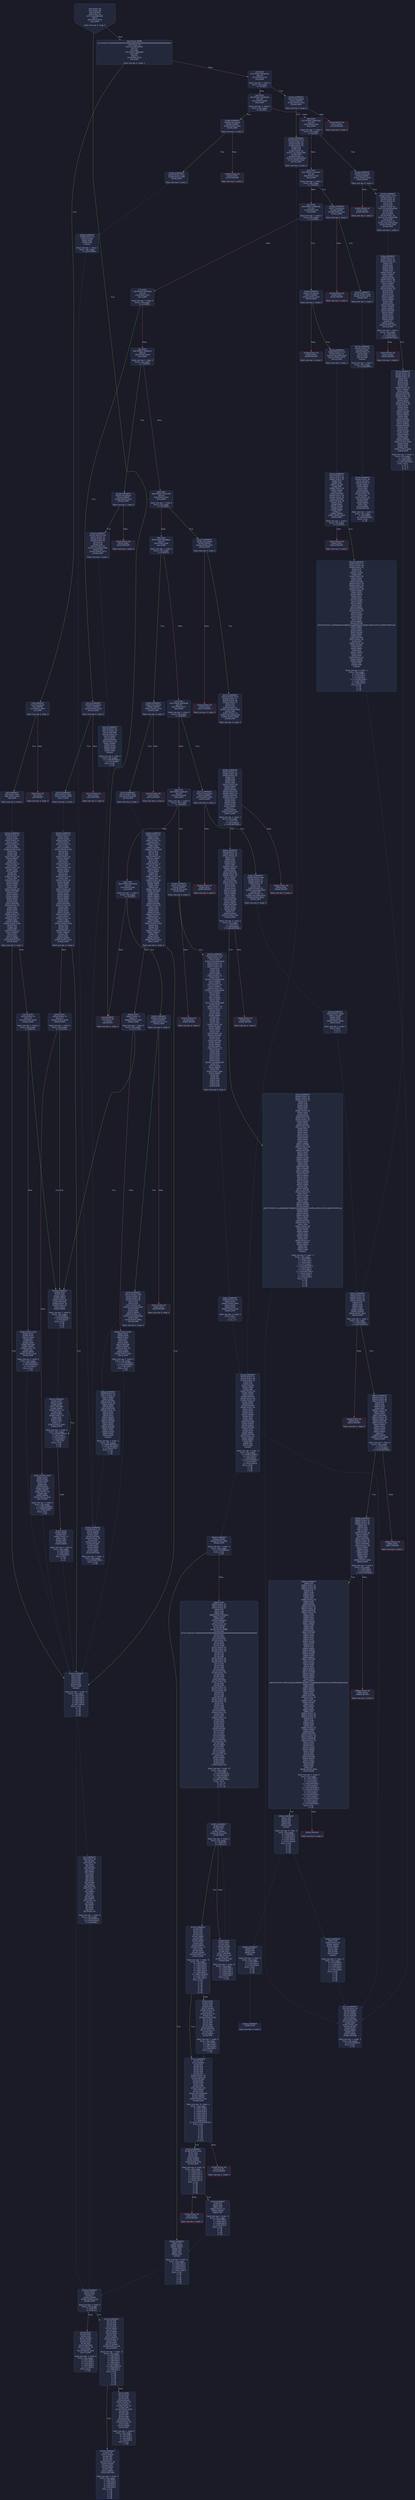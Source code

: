 digraph G {
    node [shape=box, style="filled, rounded", color="#565f89", fontcolor="#c0caf5", fontname="Helvetica", fillcolor="#24283b"];
    edge [color="#414868", fontcolor="#c0caf5", fontname="Helvetica"];
    bgcolor="#1a1b26";
    0 [ label = "[00] PUSH1 60
[02] PUSH1 40
[04] MSTORE
[05] PUSH1 04
[07] CALLDATASIZE
[08] LT
[09] PUSH2 00c4
[0c] JUMPI

Stack size req: 0, sizeΔ: 0
" shape = invhouse]
    1 [ label = "[0d] PUSH4 ffffffff
[12] PUSH29 0100000000000000000000000000000000000000000000000000000000
[30] PUSH1 00
[32] CALLDATALOAD
[33] DIV
[34] AND
[35] PUSH4 06fdde03
[3a] DUP2
[3b] EQ
[3c] PUSH2 00c9
[3f] JUMPI

Stack size req: 0, sizeΔ: 1
"]
    2 [ label = "[40] DUP1
[41] PUSH4 095ea7b3
[46] EQ
[47] PUSH2 0153
[4a] JUMPI

Stack size req: 1, sizeΔ: 0
Entry->Op usage:
	0->70:EQ:1
"]
    3 [ label = "[4b] DUP1
[4c] PUSH4 18160ddd
[51] EQ
[52] PUSH2 0189
[55] JUMPI

Stack size req: 1, sizeΔ: 0
Entry->Op usage:
	0->81:EQ:1
"]
    4 [ label = "[56] DUP1
[57] PUSH4 23b872dd
[5c] EQ
[5d] PUSH2 01ae
[60] JUMPI

Stack size req: 1, sizeΔ: 0
Entry->Op usage:
	0->92:EQ:1
"]
    5 [ label = "[61] DUP1
[62] PUSH4 313ce567
[67] EQ
[68] PUSH2 01d6
[6b] JUMPI

Stack size req: 1, sizeΔ: 0
Entry->Op usage:
	0->103:EQ:1
"]
    6 [ label = "[6c] DUP1
[6d] PUSH4 42966c68
[72] EQ
[73] PUSH2 01ff
[76] JUMPI

Stack size req: 1, sizeΔ: 0
Entry->Op usage:
	0->114:EQ:1
"]
    7 [ label = "[77] DUP1
[78] PUSH4 54fd4d50
[7d] EQ
[7e] PUSH2 0215
[81] JUMPI

Stack size req: 1, sizeΔ: 0
Entry->Op usage:
	0->125:EQ:1
"]
    8 [ label = "[82] DUP1
[83] PUSH4 70a08231
[88] EQ
[89] PUSH2 0228
[8c] JUMPI

Stack size req: 1, sizeΔ: 0
Entry->Op usage:
	0->136:EQ:1
"]
    9 [ label = "[8d] DUP1
[8e] PUSH4 79cc6790
[93] EQ
[94] PUSH2 0247
[97] JUMPI

Stack size req: 1, sizeΔ: 0
Entry->Op usage:
	0->147:EQ:1
"]
    10 [ label = "[98] DUP1
[99] PUSH4 95d89b41
[9e] EQ
[9f] PUSH2 0269
[a2] JUMPI

Stack size req: 1, sizeΔ: 0
Entry->Op usage:
	0->158:EQ:1
"]
    11 [ label = "[a3] DUP1
[a4] PUSH4 a9059cbb
[a9] EQ
[aa] PUSH2 027c
[ad] JUMPI

Stack size req: 1, sizeΔ: 0
Entry->Op usage:
	0->169:EQ:1
"]
    12 [ label = "[ae] DUP1
[af] PUSH4 cae9ca51
[b4] EQ
[b5] PUSH2 02a0
[b8] JUMPI

Stack size req: 1, sizeΔ: 0
Entry->Op usage:
	0->180:EQ:1
"]
    13 [ label = "[b9] DUP1
[ba] PUSH4 dd62ed3e
[bf] EQ
[c0] PUSH2 0305
[c3] JUMPI

Stack size req: 1, sizeΔ: 0
Entry->Op usage:
	0->191:EQ:1
"]
    14 [ label = "[c4] JUMPDEST
[c5] PUSH1 00
[c7] DUP1
[c8] REVERT

Stack size req: 0, sizeΔ: 0
" color = "red"]
    15 [ label = "[c9] JUMPDEST
[ca] CALLVALUE
[cb] ISZERO
[cc] PUSH2 00d4
[cf] JUMPI

Stack size req: 0, sizeΔ: 0
"]
    16 [ label = "[d0] PUSH1 00
[d2] DUP1
[d3] REVERT

Stack size req: 0, sizeΔ: 0
" color = "red"]
    17 [ label = "[d4] JUMPDEST
[d5] PUSH2 00dc
[d8] PUSH2 032a
[db] JUMP

Stack size req: 0, sizeΔ: 1
"]
    18 [ label = "[dc] JUMPDEST
[dd] PUSH1 40
[df] MLOAD
[e0] PUSH1 20
[e2] DUP1
[e3] DUP3
[e4] MSTORE
[e5] DUP2
[e6] SWAP1
[e7] DUP2
[e8] ADD
[e9] DUP4
[ea] DUP2
[eb] DUP2
[ec] MLOAD
[ed] DUP2
[ee] MSTORE
[ef] PUSH1 20
[f1] ADD
[f2] SWAP2
[f3] POP
[f4] DUP1
[f5] MLOAD
[f6] SWAP1
[f7] PUSH1 20
[f9] ADD
[fa] SWAP1
[fb] DUP1
[fc] DUP4
[fd] DUP4
[fe] PUSH1 00

Stack size req: 1, sizeΔ: 9
Entry->Op usage:
	0->236:MLOAD:0
	0->245:MLOAD:0
	0->249:ADD:1
"]
    19 [ label = "[0100] JUMPDEST
[0101] DUP4
[0102] DUP2
[0103] LT
[0104] ISZERO
[0105] PUSH2 0118
[0108] JUMPI

Stack size req: 4, sizeΔ: 0
Entry->Op usage:
	0->259:LT:0
	3->259:LT:1
"]
    20 [ label = "[0109] DUP1
[010a] DUP3
[010b] ADD
[010c] MLOAD
[010d] DUP4
[010e] DUP3
[010f] ADD
[0110] MSTORE
[0111] PUSH1 20
[0113] ADD
[0114] PUSH2 0100
[0117] JUMP

Stack size req: 3, sizeΔ: 0
Entry->Op usage:
	0->267:ADD:1
	0->271:ADD:0
	0->275:ADD:1
	1->267:ADD:0
	2->271:ADD:1
Entry->Exit:
	0->😵
"]
    21 [ label = "[0118] JUMPDEST
[0119] POP
[011a] POP
[011b] POP
[011c] POP
[011d] SWAP1
[011e] POP
[011f] SWAP1
[0120] DUP2
[0121] ADD
[0122] SWAP1
[0123] PUSH1 1f
[0125] AND
[0126] DUP1
[0127] ISZERO
[0128] PUSH2 0145
[012b] JUMPI

Stack size req: 7, sizeΔ: -5
Entry->Op usage:
	0->281:POP:0
	1->282:POP:0
	2->283:POP:0
	3->284:POP:0
	4->289:ADD:0
	4->293:AND:1
	4->295:ISZERO:0
	5->286:POP:0
	6->289:ADD:1
Entry->Exit:
	0->😵
	1->😵
	2->😵
	3->😵
	4->0
	5->😵
	6->😵
"]
    22 [ label = "[012c] DUP1
[012d] DUP3
[012e] SUB
[012f] DUP1
[0130] MLOAD
[0131] PUSH1 01
[0133] DUP4
[0134] PUSH1 20
[0136] SUB
[0137] PUSH2 0100
[013a] EXP
[013b] SUB
[013c] NOT
[013d] AND
[013e] DUP2
[013f] MSTORE
[0140] PUSH1 20
[0142] ADD
[0143] SWAP2
[0144] POP

Stack size req: 2, sizeΔ: 0
Entry->Op usage:
	0->302:SUB:1
	0->310:SUB:1
	1->302:SUB:0
	1->324:POP:0
Entry->Exit:
	1->😵
"]
    23 [ label = "[0145] JUMPDEST
[0146] POP
[0147] SWAP3
[0148] POP
[0149] POP
[014a] POP
[014b] PUSH1 40
[014d] MLOAD
[014e] DUP1
[014f] SWAP2
[0150] SUB
[0151] SWAP1
[0152] RETURN

Stack size req: 5, sizeΔ: -5
Entry->Op usage:
	0->326:POP:0
	1->336:SUB:0
	2->329:POP:0
	3->330:POP:0
	4->328:POP:0
Entry->Exit:
	0->😵
	1->😵
	2->😵
	3->😵
	4->😵
" color = "darkblue"]
    24 [ label = "[0153] JUMPDEST
[0154] CALLVALUE
[0155] ISZERO
[0156] PUSH2 015e
[0159] JUMPI

Stack size req: 0, sizeΔ: 0
"]
    25 [ label = "[015a] PUSH1 00
[015c] DUP1
[015d] REVERT

Stack size req: 0, sizeΔ: 0
" color = "red"]
    26 [ label = "[015e] JUMPDEST
[015f] PUSH2 0175
[0162] PUSH1 01
[0164] PUSH1 a0
[0166] PUSH1 02
[0168] EXP
[0169] SUB
[016a] PUSH1 04
[016c] CALLDATALOAD
[016d] AND
[016e] PUSH1 24
[0170] CALLDATALOAD
[0171] PUSH2 03c8
[0174] JUMP

Stack size req: 0, sizeΔ: 3
"]
    27 [ label = "[0175] JUMPDEST
[0176] PUSH1 40
[0178] MLOAD
[0179] SWAP1
[017a] ISZERO
[017b] ISZERO
[017c] DUP2
[017d] MSTORE
[017e] PUSH1 20
[0180] ADD
[0181] PUSH1 40
[0183] MLOAD
[0184] DUP1
[0185] SWAP2
[0186] SUB
[0187] SWAP1
[0188] RETURN

Stack size req: 1, sizeΔ: -1
Entry->Op usage:
	0->378:ISZERO:0
Entry->Exit:
	0->😵
" color = "darkblue"]
    28 [ label = "[0189] JUMPDEST
[018a] CALLVALUE
[018b] ISZERO
[018c] PUSH2 0194
[018f] JUMPI

Stack size req: 0, sizeΔ: 0
"]
    29 [ label = "[0190] PUSH1 00
[0192] DUP1
[0193] REVERT

Stack size req: 0, sizeΔ: 0
" color = "red"]
    30 [ label = "[0194] JUMPDEST
[0195] PUSH2 019c
[0198] PUSH2 03f8
[019b] JUMP

Stack size req: 0, sizeΔ: 1
"]
    31 [ label = "[019c] JUMPDEST
[019d] PUSH1 40
[019f] MLOAD
[01a0] SWAP1
[01a1] DUP2
[01a2] MSTORE
[01a3] PUSH1 20
[01a5] ADD
[01a6] PUSH1 40
[01a8] MLOAD
[01a9] DUP1
[01aa] SWAP2
[01ab] SUB
[01ac] SWAP1
[01ad] RETURN

Stack size req: 1, sizeΔ: -1
Entry->Op usage:
	0->418:MSTORE:1
Entry->Exit:
	0->😵
" color = "darkblue"]
    32 [ label = "[01ae] JUMPDEST
[01af] CALLVALUE
[01b0] ISZERO
[01b1] PUSH2 01b9
[01b4] JUMPI

Stack size req: 0, sizeΔ: 0
"]
    33 [ label = "[01b5] PUSH1 00
[01b7] DUP1
[01b8] REVERT

Stack size req: 0, sizeΔ: 0
" color = "red"]
    34 [ label = "[01b9] JUMPDEST
[01ba] PUSH2 0175
[01bd] PUSH1 01
[01bf] PUSH1 a0
[01c1] PUSH1 02
[01c3] EXP
[01c4] SUB
[01c5] PUSH1 04
[01c7] CALLDATALOAD
[01c8] DUP2
[01c9] AND
[01ca] SWAP1
[01cb] PUSH1 24
[01cd] CALLDATALOAD
[01ce] AND
[01cf] PUSH1 44
[01d1] CALLDATALOAD
[01d2] PUSH2 03fe
[01d5] JUMP

Stack size req: 0, sizeΔ: 4
"]
    35 [ label = "[01d6] JUMPDEST
[01d7] CALLVALUE
[01d8] ISZERO
[01d9] PUSH2 01e1
[01dc] JUMPI

Stack size req: 0, sizeΔ: 0
"]
    36 [ label = "[01dd] PUSH1 00
[01df] DUP1
[01e0] REVERT

Stack size req: 0, sizeΔ: 0
" color = "red"]
    37 [ label = "[01e1] JUMPDEST
[01e2] PUSH2 01e9
[01e5] PUSH2 0475
[01e8] JUMP

Stack size req: 0, sizeΔ: 1
"]
    38 [ label = "[01e9] JUMPDEST
[01ea] PUSH1 40
[01ec] MLOAD
[01ed] PUSH1 ff
[01ef] SWAP1
[01f0] SWAP2
[01f1] AND
[01f2] DUP2
[01f3] MSTORE
[01f4] PUSH1 20
[01f6] ADD
[01f7] PUSH1 40
[01f9] MLOAD
[01fa] DUP1
[01fb] SWAP2
[01fc] SUB
[01fd] SWAP1
[01fe] RETURN

Stack size req: 1, sizeΔ: -1
Entry->Op usage:
	0->497:AND:0
	0->499:MSTORE:1
Entry->Exit:
	0->😵
" color = "darkblue"]
    39 [ label = "[01ff] JUMPDEST
[0200] CALLVALUE
[0201] ISZERO
[0202] PUSH2 020a
[0205] JUMPI

Stack size req: 0, sizeΔ: 0
"]
    40 [ label = "[0206] PUSH1 00
[0208] DUP1
[0209] REVERT

Stack size req: 0, sizeΔ: 0
" color = "red"]
    41 [ label = "[020a] JUMPDEST
[020b] PUSH2 0175
[020e] PUSH1 04
[0210] CALLDATALOAD
[0211] PUSH2 047e
[0214] JUMP

Stack size req: 0, sizeΔ: 2
"]
    42 [ label = "[0215] JUMPDEST
[0216] CALLVALUE
[0217] ISZERO
[0218] PUSH2 0220
[021b] JUMPI

Stack size req: 0, sizeΔ: 0
"]
    43 [ label = "[021c] PUSH1 00
[021e] DUP1
[021f] REVERT

Stack size req: 0, sizeΔ: 0
" color = "red"]
    44 [ label = "[0220] JUMPDEST
[0221] PUSH2 00dc
[0224] PUSH2 0509
[0227] JUMP

Stack size req: 0, sizeΔ: 1
"]
    45 [ label = "[0228] JUMPDEST
[0229] CALLVALUE
[022a] ISZERO
[022b] PUSH2 0233
[022e] JUMPI

Stack size req: 0, sizeΔ: 0
"]
    46 [ label = "[022f] PUSH1 00
[0231] DUP1
[0232] REVERT

Stack size req: 0, sizeΔ: 0
" color = "red"]
    47 [ label = "[0233] JUMPDEST
[0234] PUSH2 019c
[0237] PUSH1 01
[0239] PUSH1 a0
[023b] PUSH1 02
[023d] EXP
[023e] SUB
[023f] PUSH1 04
[0241] CALLDATALOAD
[0242] AND
[0243] PUSH2 0574
[0246] JUMP

Stack size req: 0, sizeΔ: 2
"]
    48 [ label = "[0247] JUMPDEST
[0248] CALLVALUE
[0249] ISZERO
[024a] PUSH2 0252
[024d] JUMPI

Stack size req: 0, sizeΔ: 0
"]
    49 [ label = "[024e] PUSH1 00
[0250] DUP1
[0251] REVERT

Stack size req: 0, sizeΔ: 0
" color = "red"]
    50 [ label = "[0252] JUMPDEST
[0253] PUSH2 0175
[0256] PUSH1 01
[0258] PUSH1 a0
[025a] PUSH1 02
[025c] EXP
[025d] SUB
[025e] PUSH1 04
[0260] CALLDATALOAD
[0261] AND
[0262] PUSH1 24
[0264] CALLDATALOAD
[0265] PUSH2 0586
[0268] JUMP

Stack size req: 0, sizeΔ: 3
"]
    51 [ label = "[0269] JUMPDEST
[026a] CALLVALUE
[026b] ISZERO
[026c] PUSH2 0274
[026f] JUMPI

Stack size req: 0, sizeΔ: 0
"]
    52 [ label = "[0270] PUSH1 00
[0272] DUP1
[0273] REVERT

Stack size req: 0, sizeΔ: 0
" color = "red"]
    53 [ label = "[0274] JUMPDEST
[0275] PUSH2 00dc
[0278] PUSH2 0662
[027b] JUMP

Stack size req: 0, sizeΔ: 1
"]
    54 [ label = "[027c] JUMPDEST
[027d] CALLVALUE
[027e] ISZERO
[027f] PUSH2 0287
[0282] JUMPI

Stack size req: 0, sizeΔ: 0
"]
    55 [ label = "[0283] PUSH1 00
[0285] DUP1
[0286] REVERT

Stack size req: 0, sizeΔ: 0
" color = "red"]
    56 [ label = "[0287] JUMPDEST
[0288] PUSH2 029e
[028b] PUSH1 01
[028d] PUSH1 a0
[028f] PUSH1 02
[0291] EXP
[0292] SUB
[0293] PUSH1 04
[0295] CALLDATALOAD
[0296] AND
[0297] PUSH1 24
[0299] CALLDATALOAD
[029a] PUSH2 06cd
[029d] JUMP

Stack size req: 0, sizeΔ: 3
"]
    57 [ label = "[029e] JUMPDEST
[029f] STOP

Stack size req: 0, sizeΔ: 0
" color = "darkblue"]
    58 [ label = "[02a0] JUMPDEST
[02a1] CALLVALUE
[02a2] ISZERO
[02a3] PUSH2 02ab
[02a6] JUMPI

Stack size req: 0, sizeΔ: 0
"]
    59 [ label = "[02a7] PUSH1 00
[02a9] DUP1
[02aa] REVERT

Stack size req: 0, sizeΔ: 0
" color = "red"]
    60 [ label = "[02ab] JUMPDEST
[02ac] PUSH2 0175
[02af] PUSH1 04
[02b1] DUP1
[02b2] CALLDATALOAD
[02b3] PUSH1 01
[02b5] PUSH1 a0
[02b7] PUSH1 02
[02b9] EXP
[02ba] SUB
[02bb] AND
[02bc] SWAP1
[02bd] PUSH1 24
[02bf] DUP1
[02c0] CALLDATALOAD
[02c1] SWAP2
[02c2] SWAP1
[02c3] PUSH1 64
[02c5] SWAP1
[02c6] PUSH1 44
[02c8] CALLDATALOAD
[02c9] SWAP1
[02ca] DUP2
[02cb] ADD
[02cc] SWAP1
[02cd] DUP4
[02ce] ADD
[02cf] CALLDATALOAD
[02d0] DUP1
[02d1] PUSH1 20
[02d3] PUSH1 1f
[02d5] DUP3
[02d6] ADD
[02d7] DUP2
[02d8] SWAP1
[02d9] DIV
[02da] DUP2
[02db] MUL
[02dc] ADD
[02dd] PUSH1 40
[02df] MLOAD
[02e0] SWAP1
[02e1] DUP2
[02e2] ADD
[02e3] PUSH1 40
[02e5] MSTORE
[02e6] DUP2
[02e7] DUP2
[02e8] MSTORE
[02e9] SWAP3
[02ea] SWAP2
[02eb] SWAP1
[02ec] PUSH1 20
[02ee] DUP5
[02ef] ADD
[02f0] DUP4
[02f1] DUP4
[02f2] DUP1
[02f3] DUP3
[02f4] DUP5
[02f5] CALLDATACOPY
[02f6] POP
[02f7] SWAP5
[02f8] SWAP7
[02f9] POP
[02fa] PUSH2 06dc
[02fd] SWAP6
[02fe] POP
[02ff] POP
[0300] POP
[0301] POP
[0302] POP
[0303] POP
[0304] JUMP

Stack size req: 0, sizeΔ: 4
"]
    61 [ label = "[0305] JUMPDEST
[0306] CALLVALUE
[0307] ISZERO
[0308] PUSH2 0310
[030b] JUMPI

Stack size req: 0, sizeΔ: 0
"]
    62 [ label = "[030c] PUSH1 00
[030e] DUP1
[030f] REVERT

Stack size req: 0, sizeΔ: 0
" color = "red"]
    63 [ label = "[0310] JUMPDEST
[0311] PUSH2 019c
[0314] PUSH1 01
[0316] PUSH1 a0
[0318] PUSH1 02
[031a] EXP
[031b] SUB
[031c] PUSH1 04
[031e] CALLDATALOAD
[031f] DUP2
[0320] AND
[0321] SWAP1
[0322] PUSH1 24
[0324] CALLDATALOAD
[0325] AND
[0326] PUSH2 080e
[0329] JUMP

Stack size req: 0, sizeΔ: 3
"]
    64 [ label = "[032a] JUMPDEST
[032b] PUSH1 00
[032d] DUP1
[032e] SLOAD
[032f] PUSH1 01
[0331] DUP2
[0332] PUSH1 01
[0334] AND
[0335] ISZERO
[0336] PUSH2 0100
[0339] MUL
[033a] SUB
[033b] AND
[033c] PUSH1 02
[033e] SWAP1
[033f] DIV
[0340] DUP1
[0341] PUSH1 1f
[0343] ADD
[0344] PUSH1 20
[0346] DUP1
[0347] SWAP2
[0348] DIV
[0349] MUL
[034a] PUSH1 20
[034c] ADD
[034d] PUSH1 40
[034f] MLOAD
[0350] SWAP1
[0351] DUP2
[0352] ADD
[0353] PUSH1 40
[0355] MSTORE
[0356] DUP1
[0357] SWAP3
[0358] SWAP2
[0359] SWAP1
[035a] DUP2
[035b] DUP2
[035c] MSTORE
[035d] PUSH1 20
[035f] ADD
[0360] DUP3
[0361] DUP1
[0362] SLOAD
[0363] PUSH1 01
[0365] DUP2
[0366] PUSH1 01
[0368] AND
[0369] ISZERO
[036a] PUSH2 0100
[036d] MUL
[036e] SUB
[036f] AND
[0370] PUSH1 02
[0372] SWAP1
[0373] DIV
[0374] DUP1
[0375] ISZERO
[0376] PUSH2 03c0
[0379] JUMPI

Stack size req: 0, sizeΔ: 6
"]
    65 [ label = "[037a] DUP1
[037b] PUSH1 1f
[037d] LT
[037e] PUSH2 0395
[0381] JUMPI

Stack size req: 1, sizeΔ: 0
Entry->Op usage:
	0->893:LT:1
"]
    66 [ label = "[0382] PUSH2 0100
[0385] DUP1
[0386] DUP4
[0387] SLOAD
[0388] DIV
[0389] MUL
[038a] DUP4
[038b] MSTORE
[038c] SWAP2
[038d] PUSH1 20
[038f] ADD
[0390] SWAP2
[0391] PUSH2 03c0
[0394] JUMP

Stack size req: 3, sizeΔ: 0
Entry->Op usage:
	1->903:SLOAD:0
	2->907:MSTORE:0
	2->911:ADD:1
Entry->Exit:
	2->😵
"]
    67 [ label = "[0395] JUMPDEST
[0396] DUP3
[0397] ADD
[0398] SWAP2
[0399] SWAP1
[039a] PUSH1 00
[039c] MSTORE
[039d] PUSH1 20
[039f] PUSH1 00
[03a1] SHA3
[03a2] SWAP1

Stack size req: 3, sizeΔ: 0
Entry->Op usage:
	0->919:ADD:1
	1->924:MSTORE:1
	2->919:ADD:0
Entry->Exit:
	0->😵
	1->😵
	2->0
"]
    68 [ label = "[03a3] JUMPDEST
[03a4] DUP2
[03a5] SLOAD
[03a6] DUP2
[03a7] MSTORE
[03a8] SWAP1
[03a9] PUSH1 01
[03ab] ADD
[03ac] SWAP1
[03ad] PUSH1 20
[03af] ADD
[03b0] DUP1
[03b1] DUP4
[03b2] GT
[03b3] PUSH2 03a3
[03b6] JUMPI

Stack size req: 3, sizeΔ: 0
Entry->Op usage:
	0->935:MSTORE:0
	0->943:ADD:1
	1->933:SLOAD:0
	1->939:ADD:1
	2->946:GT:0
Entry->Exit:
	0->😵
	1->😵
"]
    69 [ label = "[03b7] DUP3
[03b8] SWAP1
[03b9] SUB
[03ba] PUSH1 1f
[03bc] AND
[03bd] DUP3
[03be] ADD
[03bf] SWAP2

Stack size req: 3, sizeΔ: 0
Entry->Op usage:
	0->953:SUB:0
	2->953:SUB:1
	2->958:ADD:0
Entry->Exit:
	0->😵
	2->0
"]
    70 [ label = "[03c0] JUMPDEST
[03c1] POP
[03c2] POP
[03c3] POP
[03c4] POP
[03c5] POP
[03c6] DUP2
[03c7] JUMP
Indirect!

Stack size req: 7, sizeΔ: -5
Entry->Op usage:
	0->961:POP:0
	1->962:POP:0
	2->963:POP:0
	3->964:POP:0
	4->965:POP:0
	6->967:JUMP:0
Entry->Exit:
	0->😵
	1->😵
	2->😵
	3->😵
	4->😵
" color = "teal"]
    71 [ label = "[03c8] JUMPDEST
[03c9] PUSH1 01
[03cb] PUSH1 a0
[03cd] PUSH1 02
[03cf] EXP
[03d0] SUB
[03d1] CALLER
[03d2] DUP2
[03d3] AND
[03d4] PUSH1 00
[03d6] SWAP1
[03d7] DUP2
[03d8] MSTORE
[03d9] PUSH1 06
[03db] PUSH1 20
[03dd] SWAP1
[03de] DUP2
[03df] MSTORE
[03e0] PUSH1 40
[03e2] DUP1
[03e3] DUP4
[03e4] SHA3
[03e5] SWAP4
[03e6] DUP7
[03e7] AND
[03e8] DUP4
[03e9] MSTORE
[03ea] SWAP3
[03eb] SWAP1
[03ec] MSTORE
[03ed] SHA3
[03ee] DUP2
[03ef] SWAP1
[03f0] SSTORE
[03f1] PUSH1 01
[03f3] SWAP3
[03f4] SWAP2
[03f5] POP
[03f6] POP
[03f7] JUMP
Indirect!

Stack size req: 3, sizeΔ: -2
Entry->Op usage:
	0->1008:SSTORE:1
	0->1014:POP:0
	1->999:AND:0
	1->1001:MSTORE:1
	1->1013:POP:0
	2->1015:JUMP:0
Entry->Exit:
	0->😵
	1->😵
	2->😵
" color = "teal"]
    72 [ label = "[03f8] JUMPDEST
[03f9] PUSH1 04
[03fb] SLOAD
[03fc] DUP2
[03fd] JUMP
Indirect!

Stack size req: 1, sizeΔ: 1
Entry->Op usage:
	0->1021:JUMP:0
" color = "teal"]
    73 [ label = "[03fe] JUMPDEST
[03ff] PUSH1 01
[0401] PUSH1 a0
[0403] PUSH1 02
[0405] EXP
[0406] SUB
[0407] DUP1
[0408] DUP5
[0409] AND
[040a] PUSH1 00
[040c] SWAP1
[040d] DUP2
[040e] MSTORE
[040f] PUSH1 06
[0411] PUSH1 20
[0413] SWAP1
[0414] DUP2
[0415] MSTORE
[0416] PUSH1 40
[0418] DUP1
[0419] DUP4
[041a] SHA3
[041b] CALLER
[041c] SWAP1
[041d] SWAP5
[041e] AND
[041f] DUP4
[0420] MSTORE
[0421] SWAP3
[0422] SWAP1
[0423] MSTORE
[0424] SWAP1
[0425] DUP2
[0426] SHA3
[0427] SLOAD
[0428] DUP3
[0429] GT
[042a] ISZERO
[042b] PUSH2 0433
[042e] JUMPI

Stack size req: 3, sizeΔ: 1
Entry->Op usage:
	0->1065:GT:0
	2->1033:AND:0
	2->1038:MSTORE:1
"]
    74 [ label = "[042f] PUSH1 00
[0431] DUP1
[0432] REVERT

Stack size req: 0, sizeΔ: 0
" color = "red"]
    75 [ label = "[0433] JUMPDEST
[0434] PUSH1 01
[0436] PUSH1 a0
[0438] PUSH1 02
[043a] EXP
[043b] SUB
[043c] DUP1
[043d] DUP6
[043e] AND
[043f] PUSH1 00
[0441] SWAP1
[0442] DUP2
[0443] MSTORE
[0444] PUSH1 06
[0446] PUSH1 20
[0448] SWAP1
[0449] DUP2
[044a] MSTORE
[044b] PUSH1 40
[044d] DUP1
[044e] DUP4
[044f] SHA3
[0450] CALLER
[0451] SWAP1
[0452] SWAP5
[0453] AND
[0454] DUP4
[0455] MSTORE
[0456] SWAP3
[0457] SWAP1
[0458] MSTORE
[0459] SHA3
[045a] DUP1
[045b] SLOAD
[045c] DUP4
[045d] SWAP1
[045e] SUB
[045f] SWAP1
[0460] SSTORE
[0461] PUSH2 046b
[0464] DUP5
[0465] DUP5
[0466] DUP5
[0467] PUSH2 082b
[046a] JUMP

Stack size req: 4, sizeΔ: 4
Entry->Op usage:
	1->1118:SUB:1
	3->1086:AND:0
	3->1091:MSTORE:1
Entry->Exit:
	1->0, 5
	2->1, 6
	3->2, 7
"]
    76 [ label = "[046b] JUMPDEST
[046c] POP
[046d] PUSH1 01
[046f] SWAP4
[0470] SWAP3
[0471] POP
[0472] POP
[0473] POP
[0474] JUMP
Indirect!

Stack size req: 5, sizeΔ: -4
Entry->Op usage:
	0->1132:POP:0
	1->1138:POP:0
	2->1139:POP:0
	3->1137:POP:0
	4->1140:JUMP:0
Entry->Exit:
	0->😵
	1->😵
	2->😵
	3->😵
	4->😵
" color = "teal"]
    77 [ label = "[0475] JUMPDEST
[0476] PUSH1 03
[0478] SLOAD
[0479] PUSH1 ff
[047b] AND
[047c] DUP2
[047d] JUMP
Indirect!

Stack size req: 1, sizeΔ: 1
Entry->Op usage:
	0->1149:JUMP:0
" color = "teal"]
    78 [ label = "[047e] JUMPDEST
[047f] PUSH1 01
[0481] PUSH1 a0
[0483] PUSH1 02
[0485] EXP
[0486] SUB
[0487] CALLER
[0488] AND
[0489] PUSH1 00
[048b] SWAP1
[048c] DUP2
[048d] MSTORE
[048e] PUSH1 05
[0490] PUSH1 20
[0492] MSTORE
[0493] PUSH1 40
[0495] DUP2
[0496] SHA3
[0497] SLOAD
[0498] DUP3
[0499] SWAP1
[049a] LT
[049b] ISZERO
[049c] PUSH2 04a4
[049f] JUMPI

Stack size req: 1, sizeΔ: 1
Entry->Op usage:
	0->1178:LT:1
"]
    79 [ label = "[04a0] PUSH1 00
[04a2] DUP1
[04a3] REVERT

Stack size req: 0, sizeΔ: 0
" color = "red"]
    80 [ label = "[04a4] JUMPDEST
[04a5] PUSH1 01
[04a7] PUSH1 a0
[04a9] PUSH1 02
[04ab] EXP
[04ac] SUB
[04ad] CALLER
[04ae] AND
[04af] PUSH1 00
[04b1] DUP2
[04b2] DUP2
[04b3] MSTORE
[04b4] PUSH1 05
[04b6] PUSH1 20
[04b8] MSTORE
[04b9] PUSH1 40
[04bb] SWAP1
[04bc] DUP2
[04bd] SWAP1
[04be] SHA3
[04bf] DUP1
[04c0] SLOAD
[04c1] DUP6
[04c2] SWAP1
[04c3] SUB
[04c4] SWAP1
[04c5] SSTORE
[04c6] PUSH1 04
[04c8] DUP1
[04c9] SLOAD
[04ca] DUP6
[04cb] SWAP1
[04cc] SUB
[04cd] SWAP1
[04ce] SSTORE
[04cf] PUSH32 cc16f5dbb4873280815c1ee09dbd06736cffcc184412cf7a71a0fdb75d397ca5
[04f0] SWAP1
[04f1] DUP5
[04f2] SWAP1
[04f3] MLOAD
[04f4] SWAP1
[04f5] DUP2
[04f6] MSTORE
[04f7] PUSH1 20
[04f9] ADD
[04fa] PUSH1 40
[04fc] MLOAD
[04fd] DUP1
[04fe] SWAP2
[04ff] SUB
[0500] SWAP1
[0501] LOG2
[0502] POP
[0503] PUSH1 01
[0505] SWAP2
[0506] SWAP1
[0507] POP
[0508] JUMP
Indirect!

Stack size req: 3, sizeΔ: -2
Entry->Op usage:
	0->1282:POP:0
	1->1219:SUB:1
	1->1228:SUB:1
	1->1270:MSTORE:1
	1->1287:POP:0
	2->1288:JUMP:0
Entry->Exit:
	0->😵
	1->😵
	2->😵
" color = "teal"]
    81 [ label = "[0509] JUMPDEST
[050a] PUSH1 02
[050c] DUP1
[050d] SLOAD
[050e] PUSH1 01
[0510] DUP2
[0511] PUSH1 01
[0513] AND
[0514] ISZERO
[0515] PUSH2 0100
[0518] MUL
[0519] SUB
[051a] AND
[051b] PUSH1 02
[051d] SWAP1
[051e] DIV
[051f] DUP1
[0520] PUSH1 1f
[0522] ADD
[0523] PUSH1 20
[0525] DUP1
[0526] SWAP2
[0527] DIV
[0528] MUL
[0529] PUSH1 20
[052b] ADD
[052c] PUSH1 40
[052e] MLOAD
[052f] SWAP1
[0530] DUP2
[0531] ADD
[0532] PUSH1 40
[0534] MSTORE
[0535] DUP1
[0536] SWAP3
[0537] SWAP2
[0538] SWAP1
[0539] DUP2
[053a] DUP2
[053b] MSTORE
[053c] PUSH1 20
[053e] ADD
[053f] DUP3
[0540] DUP1
[0541] SLOAD
[0542] PUSH1 01
[0544] DUP2
[0545] PUSH1 01
[0547] AND
[0548] ISZERO
[0549] PUSH2 0100
[054c] MUL
[054d] SUB
[054e] AND
[054f] PUSH1 02
[0551] SWAP1
[0552] DIV
[0553] DUP1
[0554] ISZERO
[0555] PUSH2 03c0
[0558] JUMPI

Stack size req: 0, sizeΔ: 6
"]
    82 [ label = "[0559] DUP1
[055a] PUSH1 1f
[055c] LT
[055d] PUSH2 0395
[0560] JUMPI

Stack size req: 1, sizeΔ: 0
Entry->Op usage:
	0->1372:LT:1
"]
    83 [ label = "[0561] PUSH2 0100
[0564] DUP1
[0565] DUP4
[0566] SLOAD
[0567] DIV
[0568] MUL
[0569] DUP4
[056a] MSTORE
[056b] SWAP2
[056c] PUSH1 20
[056e] ADD
[056f] SWAP2
[0570] PUSH2 03c0
[0573] JUMP

Stack size req: 3, sizeΔ: 0
Entry->Op usage:
	1->1382:SLOAD:0
	2->1386:MSTORE:0
	2->1390:ADD:1
Entry->Exit:
	2->😵
"]
    84 [ label = "[0574] JUMPDEST
[0575] PUSH1 05
[0577] PUSH1 20
[0579] MSTORE
[057a] PUSH1 00
[057c] SWAP1
[057d] DUP2
[057e] MSTORE
[057f] PUSH1 40
[0581] SWAP1
[0582] SHA3
[0583] SLOAD
[0584] DUP2
[0585] JUMP
Indirect!

Stack size req: 2, sizeΔ: 0
Entry->Op usage:
	0->1406:MSTORE:1
	1->1413:JUMP:0
Entry->Exit:
	0->😵
" color = "teal"]
    85 [ label = "[0586] JUMPDEST
[0587] PUSH1 01
[0589] PUSH1 a0
[058b] PUSH1 02
[058d] EXP
[058e] SUB
[058f] DUP3
[0590] AND
[0591] PUSH1 00
[0593] SWAP1
[0594] DUP2
[0595] MSTORE
[0596] PUSH1 05
[0598] PUSH1 20
[059a] MSTORE
[059b] PUSH1 40
[059d] DUP2
[059e] SHA3
[059f] SLOAD
[05a0] DUP3
[05a1] SWAP1
[05a2] LT
[05a3] ISZERO
[05a4] PUSH2 05ac
[05a7] JUMPI

Stack size req: 2, sizeΔ: 1
Entry->Op usage:
	0->1442:LT:1
	1->1424:AND:0
	1->1429:MSTORE:1
"]
    86 [ label = "[05a8] PUSH1 00
[05aa] DUP1
[05ab] REVERT

Stack size req: 0, sizeΔ: 0
" color = "red"]
    87 [ label = "[05ac] JUMPDEST
[05ad] PUSH1 01
[05af] PUSH1 a0
[05b1] PUSH1 02
[05b3] EXP
[05b4] SUB
[05b5] DUP1
[05b6] DUP5
[05b7] AND
[05b8] PUSH1 00
[05ba] SWAP1
[05bb] DUP2
[05bc] MSTORE
[05bd] PUSH1 06
[05bf] PUSH1 20
[05c1] SWAP1
[05c2] DUP2
[05c3] MSTORE
[05c4] PUSH1 40
[05c6] DUP1
[05c7] DUP4
[05c8] SHA3
[05c9] CALLER
[05ca] SWAP1
[05cb] SWAP5
[05cc] AND
[05cd] DUP4
[05ce] MSTORE
[05cf] SWAP3
[05d0] SWAP1
[05d1] MSTORE
[05d2] SHA3
[05d3] SLOAD
[05d4] DUP3
[05d5] GT
[05d6] ISZERO
[05d7] PUSH2 05df
[05da] JUMPI

Stack size req: 3, sizeΔ: 0
Entry->Op usage:
	1->1493:GT:0
	2->1463:AND:0
	2->1468:MSTORE:1
"]
    88 [ label = "[05db] PUSH1 00
[05dd] DUP1
[05de] REVERT

Stack size req: 0, sizeΔ: 0
" color = "red"]
    89 [ label = "[05df] JUMPDEST
[05e0] PUSH1 01
[05e2] PUSH1 a0
[05e4] PUSH1 02
[05e6] EXP
[05e7] SUB
[05e8] DUP1
[05e9] DUP5
[05ea] AND
[05eb] PUSH1 00
[05ed] DUP2
[05ee] DUP2
[05ef] MSTORE
[05f0] PUSH1 05
[05f2] PUSH1 20
[05f4] SWAP1
[05f5] DUP2
[05f6] MSTORE
[05f7] PUSH1 40
[05f9] DUP1
[05fa] DUP4
[05fb] SHA3
[05fc] DUP1
[05fd] SLOAD
[05fe] DUP9
[05ff] SWAP1
[0600] SUB
[0601] SWAP1
[0602] SSTORE
[0603] PUSH1 06
[0605] DUP3
[0606] MSTORE
[0607] DUP1
[0608] DUP4
[0609] SHA3
[060a] CALLER
[060b] SWAP1
[060c] SWAP6
[060d] AND
[060e] DUP4
[060f] MSTORE
[0610] SWAP4
[0611] SWAP1
[0612] MSTORE
[0613] DUP3
[0614] SWAP1
[0615] SHA3
[0616] DUP1
[0617] SLOAD
[0618] DUP6
[0619] SWAP1
[061a] SUB
[061b] SWAP1
[061c] SSTORE
[061d] PUSH1 04
[061f] DUP1
[0620] SLOAD
[0621] DUP6
[0622] SWAP1
[0623] SUB
[0624] SWAP1
[0625] SSTORE
[0626] SWAP1
[0627] PUSH32 cc16f5dbb4873280815c1ee09dbd06736cffcc184412cf7a71a0fdb75d397ca5
[0648] SWAP1
[0649] DUP5
[064a] SWAP1
[064b] MLOAD
[064c] SWAP1
[064d] DUP2
[064e] MSTORE
[064f] PUSH1 20
[0651] ADD
[0652] PUSH1 40
[0654] MLOAD
[0655] DUP1
[0656] SWAP2
[0657] SUB
[0658] SWAP1
[0659] LOG2
[065a] POP
[065b] PUSH1 01
[065d] SWAP3
[065e] SWAP2
[065f] POP
[0660] POP
[0661] JUMP
Indirect!

Stack size req: 4, sizeΔ: -3
Entry->Op usage:
	0->1626:POP:0
	1->1536:SUB:1
	1->1562:SUB:1
	1->1571:SUB:1
	1->1614:MSTORE:1
	1->1632:POP:0
	2->1514:AND:0
	2->1519:MSTORE:1
	2->1625:LOG2:3
	2->1631:POP:0
	3->1633:JUMP:0
Entry->Exit:
	0->😵
	1->😵
	2->😵
	3->😵
" color = "teal"]
    90 [ label = "[0662] JUMPDEST
[0663] PUSH1 01
[0665] DUP1
[0666] SLOAD
[0667] PUSH1 01
[0669] DUP2
[066a] PUSH1 01
[066c] AND
[066d] ISZERO
[066e] PUSH2 0100
[0671] MUL
[0672] SUB
[0673] AND
[0674] PUSH1 02
[0676] SWAP1
[0677] DIV
[0678] DUP1
[0679] PUSH1 1f
[067b] ADD
[067c] PUSH1 20
[067e] DUP1
[067f] SWAP2
[0680] DIV
[0681] MUL
[0682] PUSH1 20
[0684] ADD
[0685] PUSH1 40
[0687] MLOAD
[0688] SWAP1
[0689] DUP2
[068a] ADD
[068b] PUSH1 40
[068d] MSTORE
[068e] DUP1
[068f] SWAP3
[0690] SWAP2
[0691] SWAP1
[0692] DUP2
[0693] DUP2
[0694] MSTORE
[0695] PUSH1 20
[0697] ADD
[0698] DUP3
[0699] DUP1
[069a] SLOAD
[069b] PUSH1 01
[069d] DUP2
[069e] PUSH1 01
[06a0] AND
[06a1] ISZERO
[06a2] PUSH2 0100
[06a5] MUL
[06a6] SUB
[06a7] AND
[06a8] PUSH1 02
[06aa] SWAP1
[06ab] DIV
[06ac] DUP1
[06ad] ISZERO
[06ae] PUSH2 03c0
[06b1] JUMPI

Stack size req: 0, sizeΔ: 6
"]
    91 [ label = "[06b2] DUP1
[06b3] PUSH1 1f
[06b5] LT
[06b6] PUSH2 0395
[06b9] JUMPI

Stack size req: 1, sizeΔ: 0
Entry->Op usage:
	0->1717:LT:1
"]
    92 [ label = "[06ba] PUSH2 0100
[06bd] DUP1
[06be] DUP4
[06bf] SLOAD
[06c0] DIV
[06c1] MUL
[06c2] DUP4
[06c3] MSTORE
[06c4] SWAP2
[06c5] PUSH1 20
[06c7] ADD
[06c8] SWAP2
[06c9] PUSH2 03c0
[06cc] JUMP

Stack size req: 3, sizeΔ: 0
Entry->Op usage:
	1->1727:SLOAD:0
	2->1731:MSTORE:0
	2->1735:ADD:1
Entry->Exit:
	2->😵
"]
    93 [ label = "[06cd] JUMPDEST
[06ce] PUSH2 06d8
[06d1] CALLER
[06d2] DUP4
[06d3] DUP4
[06d4] PUSH2 082b
[06d7] JUMP

Stack size req: 2, sizeΔ: 4
Entry->Exit:
	0->0, 4
	1->1, 5
"]
    94 [ label = "[06d8] JUMPDEST
[06d9] POP
[06da] POP
[06db] JUMP
Indirect!

Stack size req: 3, sizeΔ: -3
Entry->Op usage:
	0->1753:POP:0
	1->1754:POP:0
	2->1755:JUMP:0
Entry->Exit:
	0->😵
	1->😵
	2->😵
" color = "teal"]
    95 [ label = "[06dc] JUMPDEST
[06dd] PUSH1 00
[06df] DUP4
[06e0] PUSH2 06e9
[06e3] DUP2
[06e4] DUP6
[06e5] PUSH2 03c8
[06e8] JUMP

Stack size req: 3, sizeΔ: 5
Entry->Exit:
	1->0, 6
	2->1, 3, 7
"]
    96 [ label = "[06e9] JUMPDEST
[06ea] ISZERO
[06eb] PUSH2 0806
[06ee] JUMPI

Stack size req: 1, sizeΔ: -1
Entry->Op usage:
	0->1770:ISZERO:0
Entry->Exit:
	0->😵
"]
    97 [ label = "[06ef] DUP1
[06f0] PUSH1 01
[06f2] PUSH1 a0
[06f4] PUSH1 02
[06f6] EXP
[06f7] SUB
[06f8] AND
[06f9] PUSH4 8f4ffcb1
[06fe] CALLER
[06ff] DUP7
[0700] ADDRESS
[0701] DUP8
[0702] PUSH1 40
[0704] MLOAD
[0705] DUP6
[0706] PUSH4 ffffffff
[070b] AND
[070c] PUSH29 0100000000000000000000000000000000000000000000000000000000
[072a] MUL
[072b] DUP2
[072c] MSTORE
[072d] PUSH1 04
[072f] ADD
[0730] DUP1
[0731] DUP6
[0732] PUSH1 01
[0734] PUSH1 a0
[0736] PUSH1 02
[0738] EXP
[0739] SUB
[073a] AND
[073b] PUSH1 01
[073d] PUSH1 a0
[073f] PUSH1 02
[0741] EXP
[0742] SUB
[0743] AND
[0744] DUP2
[0745] MSTORE
[0746] PUSH1 20
[0748] ADD
[0749] DUP5
[074a] DUP2
[074b] MSTORE
[074c] PUSH1 20
[074e] ADD
[074f] DUP4
[0750] PUSH1 01
[0752] PUSH1 a0
[0754] PUSH1 02
[0756] EXP
[0757] SUB
[0758] AND
[0759] PUSH1 01
[075b] PUSH1 a0
[075d] PUSH1 02
[075f] EXP
[0760] SUB
[0761] AND
[0762] DUP2
[0763] MSTORE
[0764] PUSH1 20
[0766] ADD
[0767] DUP1
[0768] PUSH1 20
[076a] ADD
[076b] DUP3
[076c] DUP2
[076d] SUB
[076e] DUP3
[076f] MSTORE
[0770] DUP4
[0771] DUP2
[0772] DUP2
[0773] MLOAD
[0774] DUP2
[0775] MSTORE
[0776] PUSH1 20
[0778] ADD
[0779] SWAP2
[077a] POP
[077b] DUP1
[077c] MLOAD
[077d] SWAP1
[077e] PUSH1 20
[0780] ADD
[0781] SWAP1
[0782] DUP1
[0783] DUP4
[0784] DUP4
[0785] PUSH1 00

Stack size req: 4, sizeΔ: 15
Entry->Op usage:
	0->1784:AND:1
	2->1907:MLOAD:0
	2->1916:MLOAD:0
	2->1920:ADD:1
	3->1867:MSTORE:1
Entry->Exit:
	0->14, 15
	2->9, 17
	3->11, 18
"]
    98 [ label = "[0787] JUMPDEST
[0788] DUP4
[0789] DUP2
[078a] LT
[078b] ISZERO
[078c] PUSH2 079f
[078f] JUMPI

Stack size req: 4, sizeΔ: 0
Entry->Op usage:
	0->1930:LT:0
	3->1930:LT:1
"]
    99 [ label = "[0790] DUP1
[0791] DUP3
[0792] ADD
[0793] MLOAD
[0794] DUP4
[0795] DUP3
[0796] ADD
[0797] MSTORE
[0798] PUSH1 20
[079a] ADD
[079b] PUSH2 0787
[079e] JUMP

Stack size req: 3, sizeΔ: 0
Entry->Op usage:
	0->1938:ADD:1
	0->1942:ADD:0
	0->1946:ADD:1
	1->1938:ADD:0
	2->1942:ADD:1
Entry->Exit:
	0->😵
"]
    100 [ label = "[079f] JUMPDEST
[07a0] POP
[07a1] POP
[07a2] POP
[07a3] POP
[07a4] SWAP1
[07a5] POP
[07a6] SWAP1
[07a7] DUP2
[07a8] ADD
[07a9] SWAP1
[07aa] PUSH1 1f
[07ac] AND
[07ad] DUP1
[07ae] ISZERO
[07af] PUSH2 07cc
[07b2] JUMPI

Stack size req: 7, sizeΔ: -5
Entry->Op usage:
	0->1952:POP:0
	1->1953:POP:0
	2->1954:POP:0
	3->1955:POP:0
	4->1960:ADD:0
	4->1964:AND:1
	4->1966:ISZERO:0
	5->1957:POP:0
	6->1960:ADD:1
Entry->Exit:
	0->😵
	1->😵
	2->😵
	3->😵
	4->0
	5->😵
	6->😵
"]
    101 [ label = "[07b3] DUP1
[07b4] DUP3
[07b5] SUB
[07b6] DUP1
[07b7] MLOAD
[07b8] PUSH1 01
[07ba] DUP4
[07bb] PUSH1 20
[07bd] SUB
[07be] PUSH2 0100
[07c1] EXP
[07c2] SUB
[07c3] NOT
[07c4] AND
[07c5] DUP2
[07c6] MSTORE
[07c7] PUSH1 20
[07c9] ADD
[07ca] SWAP2
[07cb] POP

Stack size req: 2, sizeΔ: 0
Entry->Op usage:
	0->1973:SUB:1
	0->1981:SUB:1
	1->1973:SUB:0
	1->1995:POP:0
Entry->Exit:
	1->😵
"]
    102 [ label = "[07cc] JUMPDEST
[07cd] POP
[07ce] SWAP6
[07cf] POP
[07d0] POP
[07d1] POP
[07d2] POP
[07d3] POP
[07d4] POP
[07d5] PUSH1 00
[07d7] PUSH1 40
[07d9] MLOAD
[07da] DUP1
[07db] DUP4
[07dc] SUB
[07dd] DUP2
[07de] PUSH1 00
[07e0] DUP8
[07e1] DUP1
[07e2] EXTCODESIZE
[07e3] ISZERO
[07e4] ISZERO
[07e5] PUSH2 07ed
[07e8] JUMPI

Stack size req: 10, sizeΔ: -1
Entry->Op usage:
	0->1997:POP:0
	1->2012:SUB:0
	2->2000:POP:0
	3->2001:POP:0
	4->2002:POP:0
	5->2003:POP:0
	6->2004:POP:0
	7->1999:POP:0
	9->2018:EXTCODESIZE:0
Entry->Exit:
	0->😵
	1->6
	2->😵
	3->😵
	4->😵
	5->😵
	6->😵
	7->😵
	9->0, 8
"]
    103 [ label = "[07e9] PUSH1 00
[07eb] DUP1
[07ec] REVERT

Stack size req: 0, sizeΔ: 0
" color = "red"]
    104 [ label = "[07ed] JUMPDEST
[07ee] PUSH2 02c6
[07f1] GAS
[07f2] SUB
[07f3] CALL
[07f4] ISZERO
[07f5] ISZERO
[07f6] PUSH2 07fe
[07f9] JUMPI

Stack size req: 6, sizeΔ: -6
Entry->Op usage:
	0->2035:CALL:1
	1->2035:CALL:2
	2->2035:CALL:3
	3->2035:CALL:4
	4->2035:CALL:5
	5->2035:CALL:6
Entry->Exit:
	0->😵
	1->😵
	2->😵
	3->😵
	4->😵
	5->😵
"]
    105 [ label = "[07fa] PUSH1 00
[07fc] DUP1
[07fd] REVERT

Stack size req: 0, sizeΔ: 0
" color = "red"]
    106 [ label = "[07fe] JUMPDEST
[07ff] POP
[0800] POP
[0801] POP
[0802] PUSH1 01
[0804] SWAP2
[0805] POP

Stack size req: 5, sizeΔ: -3
Entry->Op usage:
	0->2047:POP:0
	1->2048:POP:0
	2->2049:POP:0
	4->2053:POP:0
Entry->Exit:
	0->😵
	1->😵
	2->😵
	4->😵
"]
    107 [ label = "[0806] JUMPDEST
[0807] POP
[0808] SWAP4
[0809] SWAP3
[080a] POP
[080b] POP
[080c] POP
[080d] JUMP
Indirect!

Stack size req: 6, sizeΔ: -5
Entry->Op usage:
	0->2055:POP:0
	2->2059:POP:0
	3->2060:POP:0
	4->2058:POP:0
	5->2061:JUMP:0
Entry->Exit:
	0->😵
	1->0
	2->😵
	3->😵
	4->😵
	5->😵
" color = "teal"]
    108 [ label = "[080e] JUMPDEST
[080f] PUSH1 06
[0811] PUSH1 20
[0813] SWAP1
[0814] DUP2
[0815] MSTORE
[0816] PUSH1 00
[0818] SWAP3
[0819] DUP4
[081a] MSTORE
[081b] PUSH1 40
[081d] DUP1
[081e] DUP5
[081f] SHA3
[0820] SWAP1
[0821] SWAP2
[0822] MSTORE
[0823] SWAP1
[0824] DUP3
[0825] MSTORE
[0826] SWAP1
[0827] SHA3
[0828] SLOAD
[0829] DUP2
[082a] JUMP
Indirect!

Stack size req: 3, sizeΔ: -1
Entry->Op usage:
	0->2085:MSTORE:1
	1->2074:MSTORE:1
	2->2090:JUMP:0
Entry->Exit:
	0->😵
	1->😵
" color = "teal"]
    109 [ label = "[082b] JUMPDEST
[082c] PUSH1 00
[082e] PUSH1 01
[0830] PUSH1 a0
[0832] PUSH1 02
[0834] EXP
[0835] SUB
[0836] DUP4
[0837] AND
[0838] ISZERO
[0839] ISZERO
[083a] PUSH2 0842
[083d] JUMPI

Stack size req: 2, sizeΔ: 1
Entry->Op usage:
	1->2103:AND:0
	1->2104:ISZERO:0
"]
    110 [ label = "[083e] PUSH1 00
[0840] DUP1
[0841] REVERT

Stack size req: 0, sizeΔ: 0
" color = "red"]
    111 [ label = "[0842] JUMPDEST
[0843] PUSH1 01
[0845] PUSH1 a0
[0847] PUSH1 02
[0849] EXP
[084a] SUB
[084b] DUP5
[084c] AND
[084d] PUSH1 00
[084f] SWAP1
[0850] DUP2
[0851] MSTORE
[0852] PUSH1 05
[0854] PUSH1 20
[0856] MSTORE
[0857] PUSH1 40
[0859] SWAP1
[085a] SHA3
[085b] SLOAD
[085c] DUP3
[085d] SWAP1
[085e] LT
[085f] ISZERO
[0860] PUSH2 0868
[0863] JUMPI

Stack size req: 4, sizeΔ: 0
Entry->Op usage:
	1->2142:LT:1
	3->2124:AND:0
	3->2129:MSTORE:1
"]
    112 [ label = "[0864] PUSH1 00
[0866] DUP1
[0867] REVERT

Stack size req: 0, sizeΔ: 0
" color = "red"]
    113 [ label = "[0868] JUMPDEST
[0869] PUSH1 01
[086b] PUSH1 a0
[086d] PUSH1 02
[086f] EXP
[0870] SUB
[0871] DUP4
[0872] AND
[0873] PUSH1 00
[0875] SWAP1
[0876] DUP2
[0877] MSTORE
[0878] PUSH1 05
[087a] PUSH1 20
[087c] MSTORE
[087d] PUSH1 40
[087f] SWAP1
[0880] SHA3
[0881] SLOAD
[0882] DUP3
[0883] DUP2
[0884] ADD
[0885] GT
[0886] PUSH2 088e
[0889] JUMPI

Stack size req: 3, sizeΔ: 0
Entry->Op usage:
	1->2180:ADD:1
	2->2162:AND:0
	2->2167:MSTORE:1
"]
    114 [ label = "[088a] PUSH1 00
[088c] DUP1
[088d] REVERT

Stack size req: 0, sizeΔ: 0
" color = "red"]
    115 [ label = "[088e] JUMPDEST
[088f] POP
[0890] PUSH1 01
[0892] PUSH1 a0
[0894] PUSH1 02
[0896] EXP
[0897] SUB
[0898] DUP1
[0899] DUP4
[089a] AND
[089b] PUSH1 00
[089d] DUP2
[089e] DUP2
[089f] MSTORE
[08a0] PUSH1 05
[08a2] PUSH1 20
[08a4] MSTORE
[08a5] PUSH1 40
[08a7] DUP1
[08a8] DUP3
[08a9] SHA3
[08aa] DUP1
[08ab] SLOAD
[08ac] SWAP5
[08ad] DUP9
[08ae] AND
[08af] DUP1
[08b0] DUP5
[08b1] MSTORE
[08b2] DUP3
[08b3] DUP5
[08b4] SHA3
[08b5] DUP1
[08b6] SLOAD
[08b7] DUP9
[08b8] DUP2
[08b9] SUB
[08ba] SWAP1
[08bb] SWAP2
[08bc] SSTORE
[08bd] SWAP4
[08be] DUP6
[08bf] SWAP1
[08c0] MSTORE
[08c1] DUP2
[08c2] SLOAD
[08c3] DUP8
[08c4] ADD
[08c5] SWAP1
[08c6] SWAP2
[08c7] SSTORE
[08c8] SWAP2
[08c9] SWAP1
[08ca] SWAP4
[08cb] ADD
[08cc] SWAP3
[08cd] PUSH32 ddf252ad1be2c89b69c2b068fc378daa952ba7f163c4a11628f55a4df523b3ef
[08ee] SWAP1
[08ef] DUP6
[08f0] SWAP1
[08f1] MLOAD
[08f2] SWAP1
[08f3] DUP2
[08f4] MSTORE
[08f5] PUSH1 20
[08f7] ADD
[08f8] PUSH1 40
[08fa] MLOAD
[08fb] DUP1
[08fc] SWAP2
[08fd] SUB
[08fe] SWAP1
[08ff] LOG3
[0900] PUSH1 01
[0902] PUSH1 a0
[0904] PUSH1 02
[0906] EXP
[0907] SUB
[0908] DUP1
[0909] DUP5
[090a] AND
[090b] PUSH1 00
[090d] SWAP1
[090e] DUP2
[090f] MSTORE
[0910] PUSH1 05
[0912] PUSH1 20
[0914] MSTORE
[0915] PUSH1 40
[0917] DUP1
[0918] DUP3
[0919] SHA3
[091a] SLOAD
[091b] SWAP3
[091c] DUP8
[091d] AND
[091e] DUP3
[091f] MSTORE
[0920] SWAP1
[0921] SHA3
[0922] SLOAD
[0923] ADD
[0924] DUP2
[0925] EQ
[0926] PUSH2 092b
[0929] JUMPI

Stack size req: 4, sizeΔ: 0
Entry->Op usage:
	0->2191:POP:0
	1->2233:SUB:1
	1->2244:ADD:0
	1->2292:MSTORE:1
	2->2202:AND:0
	2->2207:MSTORE:1
	2->2240:MSTORE:1
	2->2303:LOG3:4
	2->2314:AND:0
	2->2319:MSTORE:1
	3->2222:AND:0
	3->2225:MSTORE:1
	3->2303:LOG3:3
	3->2333:AND:0
	3->2335:MSTORE:1
Entry->Exit:
	0->😵
"]
    116 [ label = "[092a] INVALID

Stack size req: 0, sizeΔ: 0
" color = "red"]
    117 [ label = "[092b] JUMPDEST
[092c] POP
[092d] POP
[092e] POP
[092f] POP
[0930] JUMP
Indirect!

Stack size req: 5, sizeΔ: -5
Entry->Op usage:
	0->2348:POP:0
	1->2349:POP:0
	2->2350:POP:0
	3->2351:POP:0
	4->2352:JUMP:0
Entry->Exit:
	0->😵
	1->😵
	2->😵
	3->😵
	4->😵
" color = "teal"]
    0 -> 1 [ label = "False" color = "#f7768e"]
    0 -> 14 [ label = "True" color = "#9ece6a"]
    1 -> 2 [ label = "False" color = "#f7768e"]
    1 -> 15 [ label = "True" color = "#9ece6a"]
    2 -> 3 [ label = "False" color = "#f7768e"]
    2 -> 24 [ label = "True" color = "#9ece6a"]
    3 -> 4 [ label = "False" color = "#f7768e"]
    3 -> 28 [ label = "True" color = "#9ece6a"]
    4 -> 5 [ label = "False" color = "#f7768e"]
    4 -> 32 [ label = "True" color = "#9ece6a"]
    5 -> 6 [ label = "False" color = "#f7768e"]
    5 -> 35 [ label = "True" color = "#9ece6a"]
    6 -> 7 [ label = "False" color = "#f7768e"]
    6 -> 39 [ label = "True" color = "#9ece6a"]
    7 -> 8 [ label = "False" color = "#f7768e"]
    7 -> 42 [ label = "True" color = "#9ece6a"]
    8 -> 9 [ label = "False" color = "#f7768e"]
    8 -> 45 [ label = "True" color = "#9ece6a"]
    9 -> 10 [ label = "False" color = "#f7768e"]
    9 -> 48 [ label = "True" color = "#9ece6a"]
    10 -> 11 [ label = "False" color = "#f7768e"]
    10 -> 51 [ label = "True" color = "#9ece6a"]
    11 -> 12 [ label = "False" color = "#f7768e"]
    11 -> 54 [ label = "True" color = "#9ece6a"]
    12 -> 13 [ label = "False" color = "#f7768e"]
    12 -> 58 [ label = "True" color = "#9ece6a"]
    13 -> 14 [ label = "False" color = "#f7768e"]
    13 -> 61 [ label = "True" color = "#9ece6a"]
    15 -> 16 [ label = "False" color = "#f7768e"]
    15 -> 17 [ label = "True" color = "#9ece6a"]
    17 -> 64 [ ]
    18 -> 19 [ ]
    19 -> 20 [ label = "False" color = "#f7768e"]
    19 -> 21 [ label = "True" color = "#9ece6a"]
    20 -> 19 [ ]
    21 -> 22 [ label = "False" color = "#f7768e"]
    21 -> 23 [ label = "True" color = "#9ece6a"]
    22 -> 23 [ ]
    24 -> 25 [ label = "False" color = "#f7768e"]
    24 -> 26 [ label = "True" color = "#9ece6a"]
    26 -> 71 [ ]
    28 -> 29 [ label = "False" color = "#f7768e"]
    28 -> 30 [ label = "True" color = "#9ece6a"]
    30 -> 72 [ ]
    32 -> 33 [ label = "False" color = "#f7768e"]
    32 -> 34 [ label = "True" color = "#9ece6a"]
    34 -> 73 [ ]
    35 -> 36 [ label = "False" color = "#f7768e"]
    35 -> 37 [ label = "True" color = "#9ece6a"]
    37 -> 77 [ ]
    39 -> 40 [ label = "False" color = "#f7768e"]
    39 -> 41 [ label = "True" color = "#9ece6a"]
    41 -> 78 [ ]
    42 -> 43 [ label = "False" color = "#f7768e"]
    42 -> 44 [ label = "True" color = "#9ece6a"]
    44 -> 81 [ ]
    45 -> 46 [ label = "False" color = "#f7768e"]
    45 -> 47 [ label = "True" color = "#9ece6a"]
    47 -> 84 [ ]
    48 -> 49 [ label = "False" color = "#f7768e"]
    48 -> 50 [ label = "True" color = "#9ece6a"]
    50 -> 85 [ ]
    51 -> 52 [ label = "False" color = "#f7768e"]
    51 -> 53 [ label = "True" color = "#9ece6a"]
    53 -> 90 [ ]
    54 -> 55 [ label = "False" color = "#f7768e"]
    54 -> 56 [ label = "True" color = "#9ece6a"]
    56 -> 93 [ ]
    58 -> 59 [ label = "False" color = "#f7768e"]
    58 -> 60 [ label = "True" color = "#9ece6a"]
    60 -> 95 [ ]
    61 -> 62 [ label = "False" color = "#f7768e"]
    61 -> 63 [ label = "True" color = "#9ece6a"]
    63 -> 108 [ ]
    64 -> 65 [ label = "False" color = "#f7768e"]
    64 -> 70 [ label = "True" color = "#9ece6a"]
    65 -> 66 [ label = "False" color = "#f7768e"]
    65 -> 67 [ label = "True" color = "#9ece6a"]
    66 -> 70 [ ]
    67 -> 68 [ ]
    68 -> 69 [ label = "False" color = "#f7768e"]
    68 -> 68 [ label = "True" color = "#9ece6a"]
    69 -> 70 [ ]
    73 -> 74 [ label = "False" color = "#f7768e"]
    73 -> 75 [ label = "True" color = "#9ece6a"]
    75 -> 109 [ ]
    78 -> 79 [ label = "False" color = "#f7768e"]
    78 -> 80 [ label = "True" color = "#9ece6a"]
    81 -> 82 [ label = "False" color = "#f7768e"]
    81 -> 70 [ label = "True" color = "#9ece6a"]
    82 -> 83 [ label = "False" color = "#f7768e"]
    82 -> 67 [ label = "True" color = "#9ece6a"]
    83 -> 70 [ ]
    85 -> 86 [ label = "False" color = "#f7768e"]
    85 -> 87 [ label = "True" color = "#9ece6a"]
    87 -> 88 [ label = "False" color = "#f7768e"]
    87 -> 89 [ label = "True" color = "#9ece6a"]
    90 -> 91 [ label = "False" color = "#f7768e"]
    90 -> 70 [ label = "True" color = "#9ece6a"]
    91 -> 92 [ label = "False" color = "#f7768e"]
    91 -> 67 [ label = "True" color = "#9ece6a"]
    92 -> 70 [ ]
    93 -> 109 [ ]
    95 -> 71 [ ]
    96 -> 97 [ label = "False" color = "#f7768e"]
    96 -> 107 [ label = "True" color = "#9ece6a"]
    97 -> 98 [ ]
    98 -> 99 [ label = "False" color = "#f7768e"]
    98 -> 100 [ label = "True" color = "#9ece6a"]
    99 -> 98 [ ]
    100 -> 101 [ label = "False" color = "#f7768e"]
    100 -> 102 [ label = "True" color = "#9ece6a"]
    101 -> 102 [ ]
    102 -> 103 [ label = "False" color = "#f7768e"]
    102 -> 104 [ label = "True" color = "#9ece6a"]
    104 -> 105 [ label = "False" color = "#f7768e"]
    104 -> 106 [ label = "True" color = "#9ece6a"]
    106 -> 107 [ ]
    109 -> 110 [ label = "False" color = "#f7768e"]
    109 -> 111 [ label = "True" color = "#9ece6a"]
    111 -> 112 [ label = "False" color = "#f7768e"]
    111 -> 113 [ label = "True" color = "#9ece6a"]
    113 -> 114 [ label = "False" color = "#f7768e"]
    113 -> 115 [ label = "True" color = "#9ece6a"]
    115 -> 116 [ label = "False" color = "#f7768e"]
    115 -> 117 [ label = "True" color = "#9ece6a"]
    70 -> 18 [ ]
    71 -> 27 [ ]
    72 -> 31 [ ]
    117 -> 76 [ ]
    76 -> 27 [ ]
    77 -> 38 [ ]
    80 -> 27 [ ]
    84 -> 31 [ ]
    89 -> 27 [ ]
    70 -> 19 [ ]
    117 -> 94 [ ]
    94 -> 57 [ ]
    71 -> 96 [ ]
    107 -> 19 [ ]
    108 -> 31 [ ]

}
